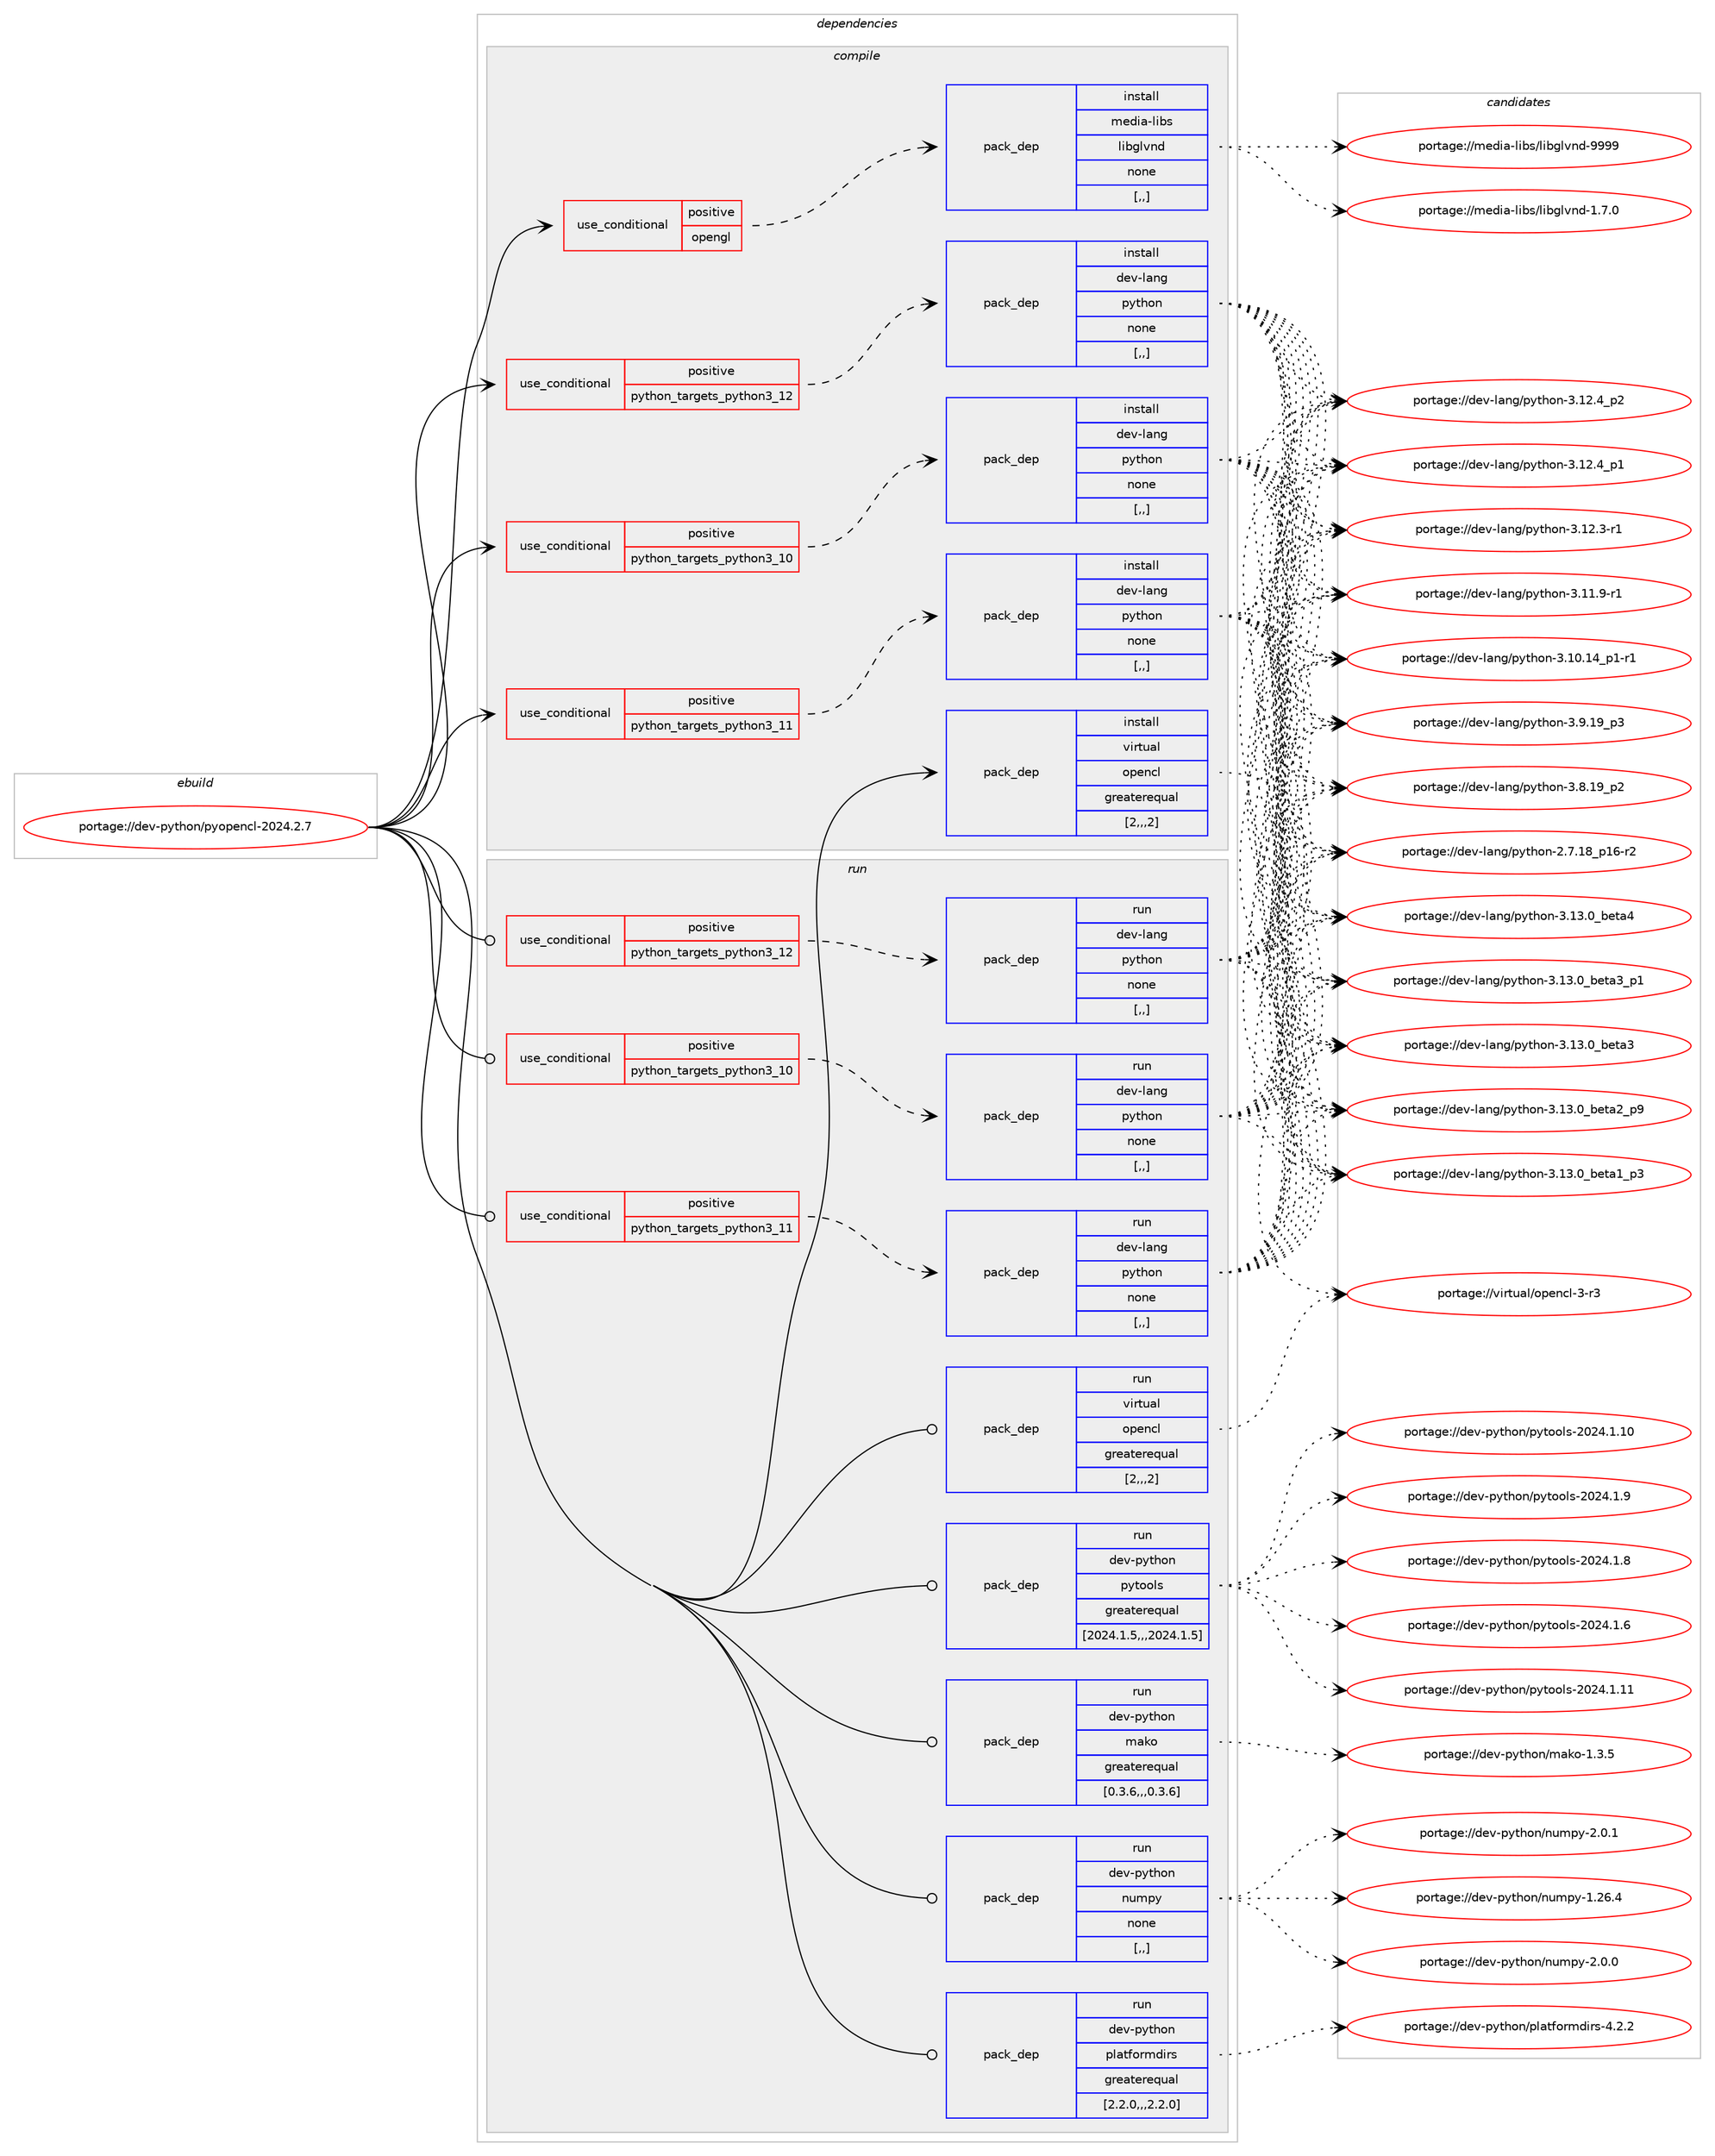 digraph prolog {

# *************
# Graph options
# *************

newrank=true;
concentrate=true;
compound=true;
graph [rankdir=LR,fontname=Helvetica,fontsize=10,ranksep=1.5];#, ranksep=2.5, nodesep=0.2];
edge  [arrowhead=vee];
node  [fontname=Helvetica,fontsize=10];

# **********
# The ebuild
# **********

subgraph cluster_leftcol {
color=gray;
label=<<i>ebuild</i>>;
id [label="portage://dev-python/pyopencl-2024.2.7", color=red, width=4, href="../dev-python/pyopencl-2024.2.7.svg"];
}

# ****************
# The dependencies
# ****************

subgraph cluster_midcol {
color=gray;
label=<<i>dependencies</i>>;
subgraph cluster_compile {
fillcolor="#eeeeee";
style=filled;
label=<<i>compile</i>>;
subgraph cond37326 {
dependency157703 [label=<<TABLE BORDER="0" CELLBORDER="1" CELLSPACING="0" CELLPADDING="4"><TR><TD ROWSPAN="3" CELLPADDING="10">use_conditional</TD></TR><TR><TD>positive</TD></TR><TR><TD>opengl</TD></TR></TABLE>>, shape=none, color=red];
subgraph pack119119 {
dependency157704 [label=<<TABLE BORDER="0" CELLBORDER="1" CELLSPACING="0" CELLPADDING="4" WIDTH="220"><TR><TD ROWSPAN="6" CELLPADDING="30">pack_dep</TD></TR><TR><TD WIDTH="110">install</TD></TR><TR><TD>media-libs</TD></TR><TR><TD>libglvnd</TD></TR><TR><TD>none</TD></TR><TR><TD>[,,]</TD></TR></TABLE>>, shape=none, color=blue];
}
dependency157703:e -> dependency157704:w [weight=20,style="dashed",arrowhead="vee"];
}
id:e -> dependency157703:w [weight=20,style="solid",arrowhead="vee"];
subgraph cond37327 {
dependency157705 [label=<<TABLE BORDER="0" CELLBORDER="1" CELLSPACING="0" CELLPADDING="4"><TR><TD ROWSPAN="3" CELLPADDING="10">use_conditional</TD></TR><TR><TD>positive</TD></TR><TR><TD>python_targets_python3_10</TD></TR></TABLE>>, shape=none, color=red];
subgraph pack119120 {
dependency157706 [label=<<TABLE BORDER="0" CELLBORDER="1" CELLSPACING="0" CELLPADDING="4" WIDTH="220"><TR><TD ROWSPAN="6" CELLPADDING="30">pack_dep</TD></TR><TR><TD WIDTH="110">install</TD></TR><TR><TD>dev-lang</TD></TR><TR><TD>python</TD></TR><TR><TD>none</TD></TR><TR><TD>[,,]</TD></TR></TABLE>>, shape=none, color=blue];
}
dependency157705:e -> dependency157706:w [weight=20,style="dashed",arrowhead="vee"];
}
id:e -> dependency157705:w [weight=20,style="solid",arrowhead="vee"];
subgraph cond37328 {
dependency157707 [label=<<TABLE BORDER="0" CELLBORDER="1" CELLSPACING="0" CELLPADDING="4"><TR><TD ROWSPAN="3" CELLPADDING="10">use_conditional</TD></TR><TR><TD>positive</TD></TR><TR><TD>python_targets_python3_11</TD></TR></TABLE>>, shape=none, color=red];
subgraph pack119121 {
dependency157708 [label=<<TABLE BORDER="0" CELLBORDER="1" CELLSPACING="0" CELLPADDING="4" WIDTH="220"><TR><TD ROWSPAN="6" CELLPADDING="30">pack_dep</TD></TR><TR><TD WIDTH="110">install</TD></TR><TR><TD>dev-lang</TD></TR><TR><TD>python</TD></TR><TR><TD>none</TD></TR><TR><TD>[,,]</TD></TR></TABLE>>, shape=none, color=blue];
}
dependency157707:e -> dependency157708:w [weight=20,style="dashed",arrowhead="vee"];
}
id:e -> dependency157707:w [weight=20,style="solid",arrowhead="vee"];
subgraph cond37329 {
dependency157709 [label=<<TABLE BORDER="0" CELLBORDER="1" CELLSPACING="0" CELLPADDING="4"><TR><TD ROWSPAN="3" CELLPADDING="10">use_conditional</TD></TR><TR><TD>positive</TD></TR><TR><TD>python_targets_python3_12</TD></TR></TABLE>>, shape=none, color=red];
subgraph pack119122 {
dependency157710 [label=<<TABLE BORDER="0" CELLBORDER="1" CELLSPACING="0" CELLPADDING="4" WIDTH="220"><TR><TD ROWSPAN="6" CELLPADDING="30">pack_dep</TD></TR><TR><TD WIDTH="110">install</TD></TR><TR><TD>dev-lang</TD></TR><TR><TD>python</TD></TR><TR><TD>none</TD></TR><TR><TD>[,,]</TD></TR></TABLE>>, shape=none, color=blue];
}
dependency157709:e -> dependency157710:w [weight=20,style="dashed",arrowhead="vee"];
}
id:e -> dependency157709:w [weight=20,style="solid",arrowhead="vee"];
subgraph pack119123 {
dependency157711 [label=<<TABLE BORDER="0" CELLBORDER="1" CELLSPACING="0" CELLPADDING="4" WIDTH="220"><TR><TD ROWSPAN="6" CELLPADDING="30">pack_dep</TD></TR><TR><TD WIDTH="110">install</TD></TR><TR><TD>virtual</TD></TR><TR><TD>opencl</TD></TR><TR><TD>greaterequal</TD></TR><TR><TD>[2,,,2]</TD></TR></TABLE>>, shape=none, color=blue];
}
id:e -> dependency157711:w [weight=20,style="solid",arrowhead="vee"];
}
subgraph cluster_compileandrun {
fillcolor="#eeeeee";
style=filled;
label=<<i>compile and run</i>>;
}
subgraph cluster_run {
fillcolor="#eeeeee";
style=filled;
label=<<i>run</i>>;
subgraph cond37330 {
dependency157712 [label=<<TABLE BORDER="0" CELLBORDER="1" CELLSPACING="0" CELLPADDING="4"><TR><TD ROWSPAN="3" CELLPADDING="10">use_conditional</TD></TR><TR><TD>positive</TD></TR><TR><TD>python_targets_python3_10</TD></TR></TABLE>>, shape=none, color=red];
subgraph pack119124 {
dependency157713 [label=<<TABLE BORDER="0" CELLBORDER="1" CELLSPACING="0" CELLPADDING="4" WIDTH="220"><TR><TD ROWSPAN="6" CELLPADDING="30">pack_dep</TD></TR><TR><TD WIDTH="110">run</TD></TR><TR><TD>dev-lang</TD></TR><TR><TD>python</TD></TR><TR><TD>none</TD></TR><TR><TD>[,,]</TD></TR></TABLE>>, shape=none, color=blue];
}
dependency157712:e -> dependency157713:w [weight=20,style="dashed",arrowhead="vee"];
}
id:e -> dependency157712:w [weight=20,style="solid",arrowhead="odot"];
subgraph cond37331 {
dependency157714 [label=<<TABLE BORDER="0" CELLBORDER="1" CELLSPACING="0" CELLPADDING="4"><TR><TD ROWSPAN="3" CELLPADDING="10">use_conditional</TD></TR><TR><TD>positive</TD></TR><TR><TD>python_targets_python3_11</TD></TR></TABLE>>, shape=none, color=red];
subgraph pack119125 {
dependency157715 [label=<<TABLE BORDER="0" CELLBORDER="1" CELLSPACING="0" CELLPADDING="4" WIDTH="220"><TR><TD ROWSPAN="6" CELLPADDING="30">pack_dep</TD></TR><TR><TD WIDTH="110">run</TD></TR><TR><TD>dev-lang</TD></TR><TR><TD>python</TD></TR><TR><TD>none</TD></TR><TR><TD>[,,]</TD></TR></TABLE>>, shape=none, color=blue];
}
dependency157714:e -> dependency157715:w [weight=20,style="dashed",arrowhead="vee"];
}
id:e -> dependency157714:w [weight=20,style="solid",arrowhead="odot"];
subgraph cond37332 {
dependency157716 [label=<<TABLE BORDER="0" CELLBORDER="1" CELLSPACING="0" CELLPADDING="4"><TR><TD ROWSPAN="3" CELLPADDING="10">use_conditional</TD></TR><TR><TD>positive</TD></TR><TR><TD>python_targets_python3_12</TD></TR></TABLE>>, shape=none, color=red];
subgraph pack119126 {
dependency157717 [label=<<TABLE BORDER="0" CELLBORDER="1" CELLSPACING="0" CELLPADDING="4" WIDTH="220"><TR><TD ROWSPAN="6" CELLPADDING="30">pack_dep</TD></TR><TR><TD WIDTH="110">run</TD></TR><TR><TD>dev-lang</TD></TR><TR><TD>python</TD></TR><TR><TD>none</TD></TR><TR><TD>[,,]</TD></TR></TABLE>>, shape=none, color=blue];
}
dependency157716:e -> dependency157717:w [weight=20,style="dashed",arrowhead="vee"];
}
id:e -> dependency157716:w [weight=20,style="solid",arrowhead="odot"];
subgraph pack119127 {
dependency157718 [label=<<TABLE BORDER="0" CELLBORDER="1" CELLSPACING="0" CELLPADDING="4" WIDTH="220"><TR><TD ROWSPAN="6" CELLPADDING="30">pack_dep</TD></TR><TR><TD WIDTH="110">run</TD></TR><TR><TD>dev-python</TD></TR><TR><TD>mako</TD></TR><TR><TD>greaterequal</TD></TR><TR><TD>[0.3.6,,,0.3.6]</TD></TR></TABLE>>, shape=none, color=blue];
}
id:e -> dependency157718:w [weight=20,style="solid",arrowhead="odot"];
subgraph pack119128 {
dependency157719 [label=<<TABLE BORDER="0" CELLBORDER="1" CELLSPACING="0" CELLPADDING="4" WIDTH="220"><TR><TD ROWSPAN="6" CELLPADDING="30">pack_dep</TD></TR><TR><TD WIDTH="110">run</TD></TR><TR><TD>dev-python</TD></TR><TR><TD>numpy</TD></TR><TR><TD>none</TD></TR><TR><TD>[,,]</TD></TR></TABLE>>, shape=none, color=blue];
}
id:e -> dependency157719:w [weight=20,style="solid",arrowhead="odot"];
subgraph pack119129 {
dependency157720 [label=<<TABLE BORDER="0" CELLBORDER="1" CELLSPACING="0" CELLPADDING="4" WIDTH="220"><TR><TD ROWSPAN="6" CELLPADDING="30">pack_dep</TD></TR><TR><TD WIDTH="110">run</TD></TR><TR><TD>dev-python</TD></TR><TR><TD>platformdirs</TD></TR><TR><TD>greaterequal</TD></TR><TR><TD>[2.2.0,,,2.2.0]</TD></TR></TABLE>>, shape=none, color=blue];
}
id:e -> dependency157720:w [weight=20,style="solid",arrowhead="odot"];
subgraph pack119130 {
dependency157721 [label=<<TABLE BORDER="0" CELLBORDER="1" CELLSPACING="0" CELLPADDING="4" WIDTH="220"><TR><TD ROWSPAN="6" CELLPADDING="30">pack_dep</TD></TR><TR><TD WIDTH="110">run</TD></TR><TR><TD>dev-python</TD></TR><TR><TD>pytools</TD></TR><TR><TD>greaterequal</TD></TR><TR><TD>[2024.1.5,,,2024.1.5]</TD></TR></TABLE>>, shape=none, color=blue];
}
id:e -> dependency157721:w [weight=20,style="solid",arrowhead="odot"];
subgraph pack119131 {
dependency157722 [label=<<TABLE BORDER="0" CELLBORDER="1" CELLSPACING="0" CELLPADDING="4" WIDTH="220"><TR><TD ROWSPAN="6" CELLPADDING="30">pack_dep</TD></TR><TR><TD WIDTH="110">run</TD></TR><TR><TD>virtual</TD></TR><TR><TD>opencl</TD></TR><TR><TD>greaterequal</TD></TR><TR><TD>[2,,,2]</TD></TR></TABLE>>, shape=none, color=blue];
}
id:e -> dependency157722:w [weight=20,style="solid",arrowhead="odot"];
}
}

# **************
# The candidates
# **************

subgraph cluster_choices {
rank=same;
color=gray;
label=<<i>candidates</i>>;

subgraph choice119119 {
color=black;
nodesep=1;
choice10910110010597451081059811547108105981031081181101004557575757 [label="portage://media-libs/libglvnd-9999", color=red, width=4,href="../media-libs/libglvnd-9999.svg"];
choice1091011001059745108105981154710810598103108118110100454946554648 [label="portage://media-libs/libglvnd-1.7.0", color=red, width=4,href="../media-libs/libglvnd-1.7.0.svg"];
dependency157704:e -> choice10910110010597451081059811547108105981031081181101004557575757:w [style=dotted,weight="100"];
dependency157704:e -> choice1091011001059745108105981154710810598103108118110100454946554648:w [style=dotted,weight="100"];
}
subgraph choice119120 {
color=black;
nodesep=1;
choice1001011184510897110103471121211161041111104551464951464895981011169752 [label="portage://dev-lang/python-3.13.0_beta4", color=red, width=4,href="../dev-lang/python-3.13.0_beta4.svg"];
choice10010111845108971101034711212111610411111045514649514648959810111697519511249 [label="portage://dev-lang/python-3.13.0_beta3_p1", color=red, width=4,href="../dev-lang/python-3.13.0_beta3_p1.svg"];
choice1001011184510897110103471121211161041111104551464951464895981011169751 [label="portage://dev-lang/python-3.13.0_beta3", color=red, width=4,href="../dev-lang/python-3.13.0_beta3.svg"];
choice10010111845108971101034711212111610411111045514649514648959810111697509511257 [label="portage://dev-lang/python-3.13.0_beta2_p9", color=red, width=4,href="../dev-lang/python-3.13.0_beta2_p9.svg"];
choice10010111845108971101034711212111610411111045514649514648959810111697499511251 [label="portage://dev-lang/python-3.13.0_beta1_p3", color=red, width=4,href="../dev-lang/python-3.13.0_beta1_p3.svg"];
choice100101118451089711010347112121116104111110455146495046529511250 [label="portage://dev-lang/python-3.12.4_p2", color=red, width=4,href="../dev-lang/python-3.12.4_p2.svg"];
choice100101118451089711010347112121116104111110455146495046529511249 [label="portage://dev-lang/python-3.12.4_p1", color=red, width=4,href="../dev-lang/python-3.12.4_p1.svg"];
choice100101118451089711010347112121116104111110455146495046514511449 [label="portage://dev-lang/python-3.12.3-r1", color=red, width=4,href="../dev-lang/python-3.12.3-r1.svg"];
choice100101118451089711010347112121116104111110455146494946574511449 [label="portage://dev-lang/python-3.11.9-r1", color=red, width=4,href="../dev-lang/python-3.11.9-r1.svg"];
choice100101118451089711010347112121116104111110455146494846495295112494511449 [label="portage://dev-lang/python-3.10.14_p1-r1", color=red, width=4,href="../dev-lang/python-3.10.14_p1-r1.svg"];
choice100101118451089711010347112121116104111110455146574649579511251 [label="portage://dev-lang/python-3.9.19_p3", color=red, width=4,href="../dev-lang/python-3.9.19_p3.svg"];
choice100101118451089711010347112121116104111110455146564649579511250 [label="portage://dev-lang/python-3.8.19_p2", color=red, width=4,href="../dev-lang/python-3.8.19_p2.svg"];
choice100101118451089711010347112121116104111110455046554649569511249544511450 [label="portage://dev-lang/python-2.7.18_p16-r2", color=red, width=4,href="../dev-lang/python-2.7.18_p16-r2.svg"];
dependency157706:e -> choice1001011184510897110103471121211161041111104551464951464895981011169752:w [style=dotted,weight="100"];
dependency157706:e -> choice10010111845108971101034711212111610411111045514649514648959810111697519511249:w [style=dotted,weight="100"];
dependency157706:e -> choice1001011184510897110103471121211161041111104551464951464895981011169751:w [style=dotted,weight="100"];
dependency157706:e -> choice10010111845108971101034711212111610411111045514649514648959810111697509511257:w [style=dotted,weight="100"];
dependency157706:e -> choice10010111845108971101034711212111610411111045514649514648959810111697499511251:w [style=dotted,weight="100"];
dependency157706:e -> choice100101118451089711010347112121116104111110455146495046529511250:w [style=dotted,weight="100"];
dependency157706:e -> choice100101118451089711010347112121116104111110455146495046529511249:w [style=dotted,weight="100"];
dependency157706:e -> choice100101118451089711010347112121116104111110455146495046514511449:w [style=dotted,weight="100"];
dependency157706:e -> choice100101118451089711010347112121116104111110455146494946574511449:w [style=dotted,weight="100"];
dependency157706:e -> choice100101118451089711010347112121116104111110455146494846495295112494511449:w [style=dotted,weight="100"];
dependency157706:e -> choice100101118451089711010347112121116104111110455146574649579511251:w [style=dotted,weight="100"];
dependency157706:e -> choice100101118451089711010347112121116104111110455146564649579511250:w [style=dotted,weight="100"];
dependency157706:e -> choice100101118451089711010347112121116104111110455046554649569511249544511450:w [style=dotted,weight="100"];
}
subgraph choice119121 {
color=black;
nodesep=1;
choice1001011184510897110103471121211161041111104551464951464895981011169752 [label="portage://dev-lang/python-3.13.0_beta4", color=red, width=4,href="../dev-lang/python-3.13.0_beta4.svg"];
choice10010111845108971101034711212111610411111045514649514648959810111697519511249 [label="portage://dev-lang/python-3.13.0_beta3_p1", color=red, width=4,href="../dev-lang/python-3.13.0_beta3_p1.svg"];
choice1001011184510897110103471121211161041111104551464951464895981011169751 [label="portage://dev-lang/python-3.13.0_beta3", color=red, width=4,href="../dev-lang/python-3.13.0_beta3.svg"];
choice10010111845108971101034711212111610411111045514649514648959810111697509511257 [label="portage://dev-lang/python-3.13.0_beta2_p9", color=red, width=4,href="../dev-lang/python-3.13.0_beta2_p9.svg"];
choice10010111845108971101034711212111610411111045514649514648959810111697499511251 [label="portage://dev-lang/python-3.13.0_beta1_p3", color=red, width=4,href="../dev-lang/python-3.13.0_beta1_p3.svg"];
choice100101118451089711010347112121116104111110455146495046529511250 [label="portage://dev-lang/python-3.12.4_p2", color=red, width=4,href="../dev-lang/python-3.12.4_p2.svg"];
choice100101118451089711010347112121116104111110455146495046529511249 [label="portage://dev-lang/python-3.12.4_p1", color=red, width=4,href="../dev-lang/python-3.12.4_p1.svg"];
choice100101118451089711010347112121116104111110455146495046514511449 [label="portage://dev-lang/python-3.12.3-r1", color=red, width=4,href="../dev-lang/python-3.12.3-r1.svg"];
choice100101118451089711010347112121116104111110455146494946574511449 [label="portage://dev-lang/python-3.11.9-r1", color=red, width=4,href="../dev-lang/python-3.11.9-r1.svg"];
choice100101118451089711010347112121116104111110455146494846495295112494511449 [label="portage://dev-lang/python-3.10.14_p1-r1", color=red, width=4,href="../dev-lang/python-3.10.14_p1-r1.svg"];
choice100101118451089711010347112121116104111110455146574649579511251 [label="portage://dev-lang/python-3.9.19_p3", color=red, width=4,href="../dev-lang/python-3.9.19_p3.svg"];
choice100101118451089711010347112121116104111110455146564649579511250 [label="portage://dev-lang/python-3.8.19_p2", color=red, width=4,href="../dev-lang/python-3.8.19_p2.svg"];
choice100101118451089711010347112121116104111110455046554649569511249544511450 [label="portage://dev-lang/python-2.7.18_p16-r2", color=red, width=4,href="../dev-lang/python-2.7.18_p16-r2.svg"];
dependency157708:e -> choice1001011184510897110103471121211161041111104551464951464895981011169752:w [style=dotted,weight="100"];
dependency157708:e -> choice10010111845108971101034711212111610411111045514649514648959810111697519511249:w [style=dotted,weight="100"];
dependency157708:e -> choice1001011184510897110103471121211161041111104551464951464895981011169751:w [style=dotted,weight="100"];
dependency157708:e -> choice10010111845108971101034711212111610411111045514649514648959810111697509511257:w [style=dotted,weight="100"];
dependency157708:e -> choice10010111845108971101034711212111610411111045514649514648959810111697499511251:w [style=dotted,weight="100"];
dependency157708:e -> choice100101118451089711010347112121116104111110455146495046529511250:w [style=dotted,weight="100"];
dependency157708:e -> choice100101118451089711010347112121116104111110455146495046529511249:w [style=dotted,weight="100"];
dependency157708:e -> choice100101118451089711010347112121116104111110455146495046514511449:w [style=dotted,weight="100"];
dependency157708:e -> choice100101118451089711010347112121116104111110455146494946574511449:w [style=dotted,weight="100"];
dependency157708:e -> choice100101118451089711010347112121116104111110455146494846495295112494511449:w [style=dotted,weight="100"];
dependency157708:e -> choice100101118451089711010347112121116104111110455146574649579511251:w [style=dotted,weight="100"];
dependency157708:e -> choice100101118451089711010347112121116104111110455146564649579511250:w [style=dotted,weight="100"];
dependency157708:e -> choice100101118451089711010347112121116104111110455046554649569511249544511450:w [style=dotted,weight="100"];
}
subgraph choice119122 {
color=black;
nodesep=1;
choice1001011184510897110103471121211161041111104551464951464895981011169752 [label="portage://dev-lang/python-3.13.0_beta4", color=red, width=4,href="../dev-lang/python-3.13.0_beta4.svg"];
choice10010111845108971101034711212111610411111045514649514648959810111697519511249 [label="portage://dev-lang/python-3.13.0_beta3_p1", color=red, width=4,href="../dev-lang/python-3.13.0_beta3_p1.svg"];
choice1001011184510897110103471121211161041111104551464951464895981011169751 [label="portage://dev-lang/python-3.13.0_beta3", color=red, width=4,href="../dev-lang/python-3.13.0_beta3.svg"];
choice10010111845108971101034711212111610411111045514649514648959810111697509511257 [label="portage://dev-lang/python-3.13.0_beta2_p9", color=red, width=4,href="../dev-lang/python-3.13.0_beta2_p9.svg"];
choice10010111845108971101034711212111610411111045514649514648959810111697499511251 [label="portage://dev-lang/python-3.13.0_beta1_p3", color=red, width=4,href="../dev-lang/python-3.13.0_beta1_p3.svg"];
choice100101118451089711010347112121116104111110455146495046529511250 [label="portage://dev-lang/python-3.12.4_p2", color=red, width=4,href="../dev-lang/python-3.12.4_p2.svg"];
choice100101118451089711010347112121116104111110455146495046529511249 [label="portage://dev-lang/python-3.12.4_p1", color=red, width=4,href="../dev-lang/python-3.12.4_p1.svg"];
choice100101118451089711010347112121116104111110455146495046514511449 [label="portage://dev-lang/python-3.12.3-r1", color=red, width=4,href="../dev-lang/python-3.12.3-r1.svg"];
choice100101118451089711010347112121116104111110455146494946574511449 [label="portage://dev-lang/python-3.11.9-r1", color=red, width=4,href="../dev-lang/python-3.11.9-r1.svg"];
choice100101118451089711010347112121116104111110455146494846495295112494511449 [label="portage://dev-lang/python-3.10.14_p1-r1", color=red, width=4,href="../dev-lang/python-3.10.14_p1-r1.svg"];
choice100101118451089711010347112121116104111110455146574649579511251 [label="portage://dev-lang/python-3.9.19_p3", color=red, width=4,href="../dev-lang/python-3.9.19_p3.svg"];
choice100101118451089711010347112121116104111110455146564649579511250 [label="portage://dev-lang/python-3.8.19_p2", color=red, width=4,href="../dev-lang/python-3.8.19_p2.svg"];
choice100101118451089711010347112121116104111110455046554649569511249544511450 [label="portage://dev-lang/python-2.7.18_p16-r2", color=red, width=4,href="../dev-lang/python-2.7.18_p16-r2.svg"];
dependency157710:e -> choice1001011184510897110103471121211161041111104551464951464895981011169752:w [style=dotted,weight="100"];
dependency157710:e -> choice10010111845108971101034711212111610411111045514649514648959810111697519511249:w [style=dotted,weight="100"];
dependency157710:e -> choice1001011184510897110103471121211161041111104551464951464895981011169751:w [style=dotted,weight="100"];
dependency157710:e -> choice10010111845108971101034711212111610411111045514649514648959810111697509511257:w [style=dotted,weight="100"];
dependency157710:e -> choice10010111845108971101034711212111610411111045514649514648959810111697499511251:w [style=dotted,weight="100"];
dependency157710:e -> choice100101118451089711010347112121116104111110455146495046529511250:w [style=dotted,weight="100"];
dependency157710:e -> choice100101118451089711010347112121116104111110455146495046529511249:w [style=dotted,weight="100"];
dependency157710:e -> choice100101118451089711010347112121116104111110455146495046514511449:w [style=dotted,weight="100"];
dependency157710:e -> choice100101118451089711010347112121116104111110455146494946574511449:w [style=dotted,weight="100"];
dependency157710:e -> choice100101118451089711010347112121116104111110455146494846495295112494511449:w [style=dotted,weight="100"];
dependency157710:e -> choice100101118451089711010347112121116104111110455146574649579511251:w [style=dotted,weight="100"];
dependency157710:e -> choice100101118451089711010347112121116104111110455146564649579511250:w [style=dotted,weight="100"];
dependency157710:e -> choice100101118451089711010347112121116104111110455046554649569511249544511450:w [style=dotted,weight="100"];
}
subgraph choice119123 {
color=black;
nodesep=1;
choice11810511411611797108471111121011109910845514511451 [label="portage://virtual/opencl-3-r3", color=red, width=4,href="../virtual/opencl-3-r3.svg"];
dependency157711:e -> choice11810511411611797108471111121011109910845514511451:w [style=dotted,weight="100"];
}
subgraph choice119124 {
color=black;
nodesep=1;
choice1001011184510897110103471121211161041111104551464951464895981011169752 [label="portage://dev-lang/python-3.13.0_beta4", color=red, width=4,href="../dev-lang/python-3.13.0_beta4.svg"];
choice10010111845108971101034711212111610411111045514649514648959810111697519511249 [label="portage://dev-lang/python-3.13.0_beta3_p1", color=red, width=4,href="../dev-lang/python-3.13.0_beta3_p1.svg"];
choice1001011184510897110103471121211161041111104551464951464895981011169751 [label="portage://dev-lang/python-3.13.0_beta3", color=red, width=4,href="../dev-lang/python-3.13.0_beta3.svg"];
choice10010111845108971101034711212111610411111045514649514648959810111697509511257 [label="portage://dev-lang/python-3.13.0_beta2_p9", color=red, width=4,href="../dev-lang/python-3.13.0_beta2_p9.svg"];
choice10010111845108971101034711212111610411111045514649514648959810111697499511251 [label="portage://dev-lang/python-3.13.0_beta1_p3", color=red, width=4,href="../dev-lang/python-3.13.0_beta1_p3.svg"];
choice100101118451089711010347112121116104111110455146495046529511250 [label="portage://dev-lang/python-3.12.4_p2", color=red, width=4,href="../dev-lang/python-3.12.4_p2.svg"];
choice100101118451089711010347112121116104111110455146495046529511249 [label="portage://dev-lang/python-3.12.4_p1", color=red, width=4,href="../dev-lang/python-3.12.4_p1.svg"];
choice100101118451089711010347112121116104111110455146495046514511449 [label="portage://dev-lang/python-3.12.3-r1", color=red, width=4,href="../dev-lang/python-3.12.3-r1.svg"];
choice100101118451089711010347112121116104111110455146494946574511449 [label="portage://dev-lang/python-3.11.9-r1", color=red, width=4,href="../dev-lang/python-3.11.9-r1.svg"];
choice100101118451089711010347112121116104111110455146494846495295112494511449 [label="portage://dev-lang/python-3.10.14_p1-r1", color=red, width=4,href="../dev-lang/python-3.10.14_p1-r1.svg"];
choice100101118451089711010347112121116104111110455146574649579511251 [label="portage://dev-lang/python-3.9.19_p3", color=red, width=4,href="../dev-lang/python-3.9.19_p3.svg"];
choice100101118451089711010347112121116104111110455146564649579511250 [label="portage://dev-lang/python-3.8.19_p2", color=red, width=4,href="../dev-lang/python-3.8.19_p2.svg"];
choice100101118451089711010347112121116104111110455046554649569511249544511450 [label="portage://dev-lang/python-2.7.18_p16-r2", color=red, width=4,href="../dev-lang/python-2.7.18_p16-r2.svg"];
dependency157713:e -> choice1001011184510897110103471121211161041111104551464951464895981011169752:w [style=dotted,weight="100"];
dependency157713:e -> choice10010111845108971101034711212111610411111045514649514648959810111697519511249:w [style=dotted,weight="100"];
dependency157713:e -> choice1001011184510897110103471121211161041111104551464951464895981011169751:w [style=dotted,weight="100"];
dependency157713:e -> choice10010111845108971101034711212111610411111045514649514648959810111697509511257:w [style=dotted,weight="100"];
dependency157713:e -> choice10010111845108971101034711212111610411111045514649514648959810111697499511251:w [style=dotted,weight="100"];
dependency157713:e -> choice100101118451089711010347112121116104111110455146495046529511250:w [style=dotted,weight="100"];
dependency157713:e -> choice100101118451089711010347112121116104111110455146495046529511249:w [style=dotted,weight="100"];
dependency157713:e -> choice100101118451089711010347112121116104111110455146495046514511449:w [style=dotted,weight="100"];
dependency157713:e -> choice100101118451089711010347112121116104111110455146494946574511449:w [style=dotted,weight="100"];
dependency157713:e -> choice100101118451089711010347112121116104111110455146494846495295112494511449:w [style=dotted,weight="100"];
dependency157713:e -> choice100101118451089711010347112121116104111110455146574649579511251:w [style=dotted,weight="100"];
dependency157713:e -> choice100101118451089711010347112121116104111110455146564649579511250:w [style=dotted,weight="100"];
dependency157713:e -> choice100101118451089711010347112121116104111110455046554649569511249544511450:w [style=dotted,weight="100"];
}
subgraph choice119125 {
color=black;
nodesep=1;
choice1001011184510897110103471121211161041111104551464951464895981011169752 [label="portage://dev-lang/python-3.13.0_beta4", color=red, width=4,href="../dev-lang/python-3.13.0_beta4.svg"];
choice10010111845108971101034711212111610411111045514649514648959810111697519511249 [label="portage://dev-lang/python-3.13.0_beta3_p1", color=red, width=4,href="../dev-lang/python-3.13.0_beta3_p1.svg"];
choice1001011184510897110103471121211161041111104551464951464895981011169751 [label="portage://dev-lang/python-3.13.0_beta3", color=red, width=4,href="../dev-lang/python-3.13.0_beta3.svg"];
choice10010111845108971101034711212111610411111045514649514648959810111697509511257 [label="portage://dev-lang/python-3.13.0_beta2_p9", color=red, width=4,href="../dev-lang/python-3.13.0_beta2_p9.svg"];
choice10010111845108971101034711212111610411111045514649514648959810111697499511251 [label="portage://dev-lang/python-3.13.0_beta1_p3", color=red, width=4,href="../dev-lang/python-3.13.0_beta1_p3.svg"];
choice100101118451089711010347112121116104111110455146495046529511250 [label="portage://dev-lang/python-3.12.4_p2", color=red, width=4,href="../dev-lang/python-3.12.4_p2.svg"];
choice100101118451089711010347112121116104111110455146495046529511249 [label="portage://dev-lang/python-3.12.4_p1", color=red, width=4,href="../dev-lang/python-3.12.4_p1.svg"];
choice100101118451089711010347112121116104111110455146495046514511449 [label="portage://dev-lang/python-3.12.3-r1", color=red, width=4,href="../dev-lang/python-3.12.3-r1.svg"];
choice100101118451089711010347112121116104111110455146494946574511449 [label="portage://dev-lang/python-3.11.9-r1", color=red, width=4,href="../dev-lang/python-3.11.9-r1.svg"];
choice100101118451089711010347112121116104111110455146494846495295112494511449 [label="portage://dev-lang/python-3.10.14_p1-r1", color=red, width=4,href="../dev-lang/python-3.10.14_p1-r1.svg"];
choice100101118451089711010347112121116104111110455146574649579511251 [label="portage://dev-lang/python-3.9.19_p3", color=red, width=4,href="../dev-lang/python-3.9.19_p3.svg"];
choice100101118451089711010347112121116104111110455146564649579511250 [label="portage://dev-lang/python-3.8.19_p2", color=red, width=4,href="../dev-lang/python-3.8.19_p2.svg"];
choice100101118451089711010347112121116104111110455046554649569511249544511450 [label="portage://dev-lang/python-2.7.18_p16-r2", color=red, width=4,href="../dev-lang/python-2.7.18_p16-r2.svg"];
dependency157715:e -> choice1001011184510897110103471121211161041111104551464951464895981011169752:w [style=dotted,weight="100"];
dependency157715:e -> choice10010111845108971101034711212111610411111045514649514648959810111697519511249:w [style=dotted,weight="100"];
dependency157715:e -> choice1001011184510897110103471121211161041111104551464951464895981011169751:w [style=dotted,weight="100"];
dependency157715:e -> choice10010111845108971101034711212111610411111045514649514648959810111697509511257:w [style=dotted,weight="100"];
dependency157715:e -> choice10010111845108971101034711212111610411111045514649514648959810111697499511251:w [style=dotted,weight="100"];
dependency157715:e -> choice100101118451089711010347112121116104111110455146495046529511250:w [style=dotted,weight="100"];
dependency157715:e -> choice100101118451089711010347112121116104111110455146495046529511249:w [style=dotted,weight="100"];
dependency157715:e -> choice100101118451089711010347112121116104111110455146495046514511449:w [style=dotted,weight="100"];
dependency157715:e -> choice100101118451089711010347112121116104111110455146494946574511449:w [style=dotted,weight="100"];
dependency157715:e -> choice100101118451089711010347112121116104111110455146494846495295112494511449:w [style=dotted,weight="100"];
dependency157715:e -> choice100101118451089711010347112121116104111110455146574649579511251:w [style=dotted,weight="100"];
dependency157715:e -> choice100101118451089711010347112121116104111110455146564649579511250:w [style=dotted,weight="100"];
dependency157715:e -> choice100101118451089711010347112121116104111110455046554649569511249544511450:w [style=dotted,weight="100"];
}
subgraph choice119126 {
color=black;
nodesep=1;
choice1001011184510897110103471121211161041111104551464951464895981011169752 [label="portage://dev-lang/python-3.13.0_beta4", color=red, width=4,href="../dev-lang/python-3.13.0_beta4.svg"];
choice10010111845108971101034711212111610411111045514649514648959810111697519511249 [label="portage://dev-lang/python-3.13.0_beta3_p1", color=red, width=4,href="../dev-lang/python-3.13.0_beta3_p1.svg"];
choice1001011184510897110103471121211161041111104551464951464895981011169751 [label="portage://dev-lang/python-3.13.0_beta3", color=red, width=4,href="../dev-lang/python-3.13.0_beta3.svg"];
choice10010111845108971101034711212111610411111045514649514648959810111697509511257 [label="portage://dev-lang/python-3.13.0_beta2_p9", color=red, width=4,href="../dev-lang/python-3.13.0_beta2_p9.svg"];
choice10010111845108971101034711212111610411111045514649514648959810111697499511251 [label="portage://dev-lang/python-3.13.0_beta1_p3", color=red, width=4,href="../dev-lang/python-3.13.0_beta1_p3.svg"];
choice100101118451089711010347112121116104111110455146495046529511250 [label="portage://dev-lang/python-3.12.4_p2", color=red, width=4,href="../dev-lang/python-3.12.4_p2.svg"];
choice100101118451089711010347112121116104111110455146495046529511249 [label="portage://dev-lang/python-3.12.4_p1", color=red, width=4,href="../dev-lang/python-3.12.4_p1.svg"];
choice100101118451089711010347112121116104111110455146495046514511449 [label="portage://dev-lang/python-3.12.3-r1", color=red, width=4,href="../dev-lang/python-3.12.3-r1.svg"];
choice100101118451089711010347112121116104111110455146494946574511449 [label="portage://dev-lang/python-3.11.9-r1", color=red, width=4,href="../dev-lang/python-3.11.9-r1.svg"];
choice100101118451089711010347112121116104111110455146494846495295112494511449 [label="portage://dev-lang/python-3.10.14_p1-r1", color=red, width=4,href="../dev-lang/python-3.10.14_p1-r1.svg"];
choice100101118451089711010347112121116104111110455146574649579511251 [label="portage://dev-lang/python-3.9.19_p3", color=red, width=4,href="../dev-lang/python-3.9.19_p3.svg"];
choice100101118451089711010347112121116104111110455146564649579511250 [label="portage://dev-lang/python-3.8.19_p2", color=red, width=4,href="../dev-lang/python-3.8.19_p2.svg"];
choice100101118451089711010347112121116104111110455046554649569511249544511450 [label="portage://dev-lang/python-2.7.18_p16-r2", color=red, width=4,href="../dev-lang/python-2.7.18_p16-r2.svg"];
dependency157717:e -> choice1001011184510897110103471121211161041111104551464951464895981011169752:w [style=dotted,weight="100"];
dependency157717:e -> choice10010111845108971101034711212111610411111045514649514648959810111697519511249:w [style=dotted,weight="100"];
dependency157717:e -> choice1001011184510897110103471121211161041111104551464951464895981011169751:w [style=dotted,weight="100"];
dependency157717:e -> choice10010111845108971101034711212111610411111045514649514648959810111697509511257:w [style=dotted,weight="100"];
dependency157717:e -> choice10010111845108971101034711212111610411111045514649514648959810111697499511251:w [style=dotted,weight="100"];
dependency157717:e -> choice100101118451089711010347112121116104111110455146495046529511250:w [style=dotted,weight="100"];
dependency157717:e -> choice100101118451089711010347112121116104111110455146495046529511249:w [style=dotted,weight="100"];
dependency157717:e -> choice100101118451089711010347112121116104111110455146495046514511449:w [style=dotted,weight="100"];
dependency157717:e -> choice100101118451089711010347112121116104111110455146494946574511449:w [style=dotted,weight="100"];
dependency157717:e -> choice100101118451089711010347112121116104111110455146494846495295112494511449:w [style=dotted,weight="100"];
dependency157717:e -> choice100101118451089711010347112121116104111110455146574649579511251:w [style=dotted,weight="100"];
dependency157717:e -> choice100101118451089711010347112121116104111110455146564649579511250:w [style=dotted,weight="100"];
dependency157717:e -> choice100101118451089711010347112121116104111110455046554649569511249544511450:w [style=dotted,weight="100"];
}
subgraph choice119127 {
color=black;
nodesep=1;
choice100101118451121211161041111104710997107111454946514653 [label="portage://dev-python/mako-1.3.5", color=red, width=4,href="../dev-python/mako-1.3.5.svg"];
dependency157718:e -> choice100101118451121211161041111104710997107111454946514653:w [style=dotted,weight="100"];
}
subgraph choice119128 {
color=black;
nodesep=1;
choice1001011184511212111610411111047110117109112121455046484649 [label="portage://dev-python/numpy-2.0.1", color=red, width=4,href="../dev-python/numpy-2.0.1.svg"];
choice1001011184511212111610411111047110117109112121455046484648 [label="portage://dev-python/numpy-2.0.0", color=red, width=4,href="../dev-python/numpy-2.0.0.svg"];
choice100101118451121211161041111104711011710911212145494650544652 [label="portage://dev-python/numpy-1.26.4", color=red, width=4,href="../dev-python/numpy-1.26.4.svg"];
dependency157719:e -> choice1001011184511212111610411111047110117109112121455046484649:w [style=dotted,weight="100"];
dependency157719:e -> choice1001011184511212111610411111047110117109112121455046484648:w [style=dotted,weight="100"];
dependency157719:e -> choice100101118451121211161041111104711011710911212145494650544652:w [style=dotted,weight="100"];
}
subgraph choice119129 {
color=black;
nodesep=1;
choice100101118451121211161041111104711210897116102111114109100105114115455246504650 [label="portage://dev-python/platformdirs-4.2.2", color=red, width=4,href="../dev-python/platformdirs-4.2.2.svg"];
dependency157720:e -> choice100101118451121211161041111104711210897116102111114109100105114115455246504650:w [style=dotted,weight="100"];
}
subgraph choice119130 {
color=black;
nodesep=1;
choice100101118451121211161041111104711212111611111110811545504850524649464949 [label="portage://dev-python/pytools-2024.1.11", color=red, width=4,href="../dev-python/pytools-2024.1.11.svg"];
choice100101118451121211161041111104711212111611111110811545504850524649464948 [label="portage://dev-python/pytools-2024.1.10", color=red, width=4,href="../dev-python/pytools-2024.1.10.svg"];
choice1001011184511212111610411111047112121116111111108115455048505246494657 [label="portage://dev-python/pytools-2024.1.9", color=red, width=4,href="../dev-python/pytools-2024.1.9.svg"];
choice1001011184511212111610411111047112121116111111108115455048505246494656 [label="portage://dev-python/pytools-2024.1.8", color=red, width=4,href="../dev-python/pytools-2024.1.8.svg"];
choice1001011184511212111610411111047112121116111111108115455048505246494654 [label="portage://dev-python/pytools-2024.1.6", color=red, width=4,href="../dev-python/pytools-2024.1.6.svg"];
dependency157721:e -> choice100101118451121211161041111104711212111611111110811545504850524649464949:w [style=dotted,weight="100"];
dependency157721:e -> choice100101118451121211161041111104711212111611111110811545504850524649464948:w [style=dotted,weight="100"];
dependency157721:e -> choice1001011184511212111610411111047112121116111111108115455048505246494657:w [style=dotted,weight="100"];
dependency157721:e -> choice1001011184511212111610411111047112121116111111108115455048505246494656:w [style=dotted,weight="100"];
dependency157721:e -> choice1001011184511212111610411111047112121116111111108115455048505246494654:w [style=dotted,weight="100"];
}
subgraph choice119131 {
color=black;
nodesep=1;
choice11810511411611797108471111121011109910845514511451 [label="portage://virtual/opencl-3-r3", color=red, width=4,href="../virtual/opencl-3-r3.svg"];
dependency157722:e -> choice11810511411611797108471111121011109910845514511451:w [style=dotted,weight="100"];
}
}

}
